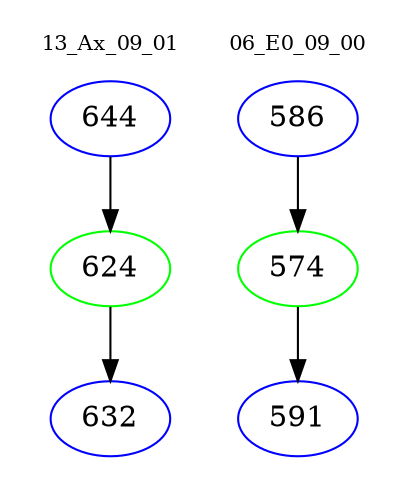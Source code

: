 digraph{
subgraph cluster_0 {
color = white
label = "13_Ax_09_01";
fontsize=10;
T0_644 [label="644", color="blue"]
T0_644 -> T0_624 [color="black"]
T0_624 [label="624", color="green"]
T0_624 -> T0_632 [color="black"]
T0_632 [label="632", color="blue"]
}
subgraph cluster_1 {
color = white
label = "06_E0_09_00";
fontsize=10;
T1_586 [label="586", color="blue"]
T1_586 -> T1_574 [color="black"]
T1_574 [label="574", color="green"]
T1_574 -> T1_591 [color="black"]
T1_591 [label="591", color="blue"]
}
}

